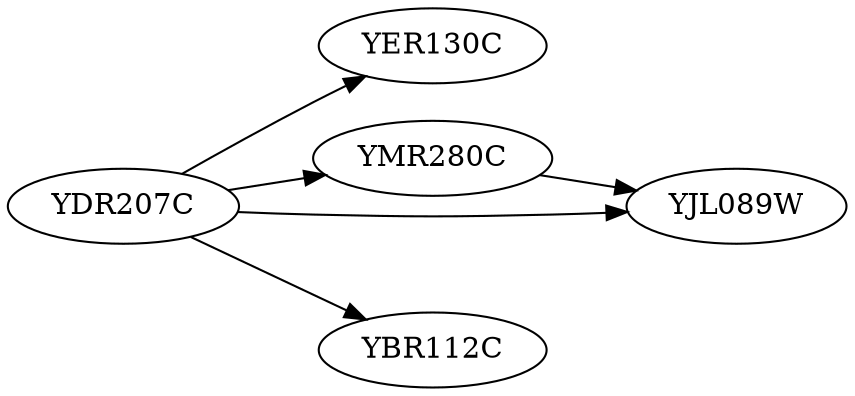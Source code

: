 digraph "Yeast-1" {rankdir=LR;"YDR207C";"YER130C";"YMR280C";"YJL089W";"YBR112C";"YDR207C" -> "YBR112C" [value="-"];"YDR207C" -> "YER130C" [value="-"];"YDR207C" -> "YJL089W" [value="+"];"YDR207C" -> "YMR280C" [value="-"];"YMR280C" -> "YJL089W" [value="+"];}